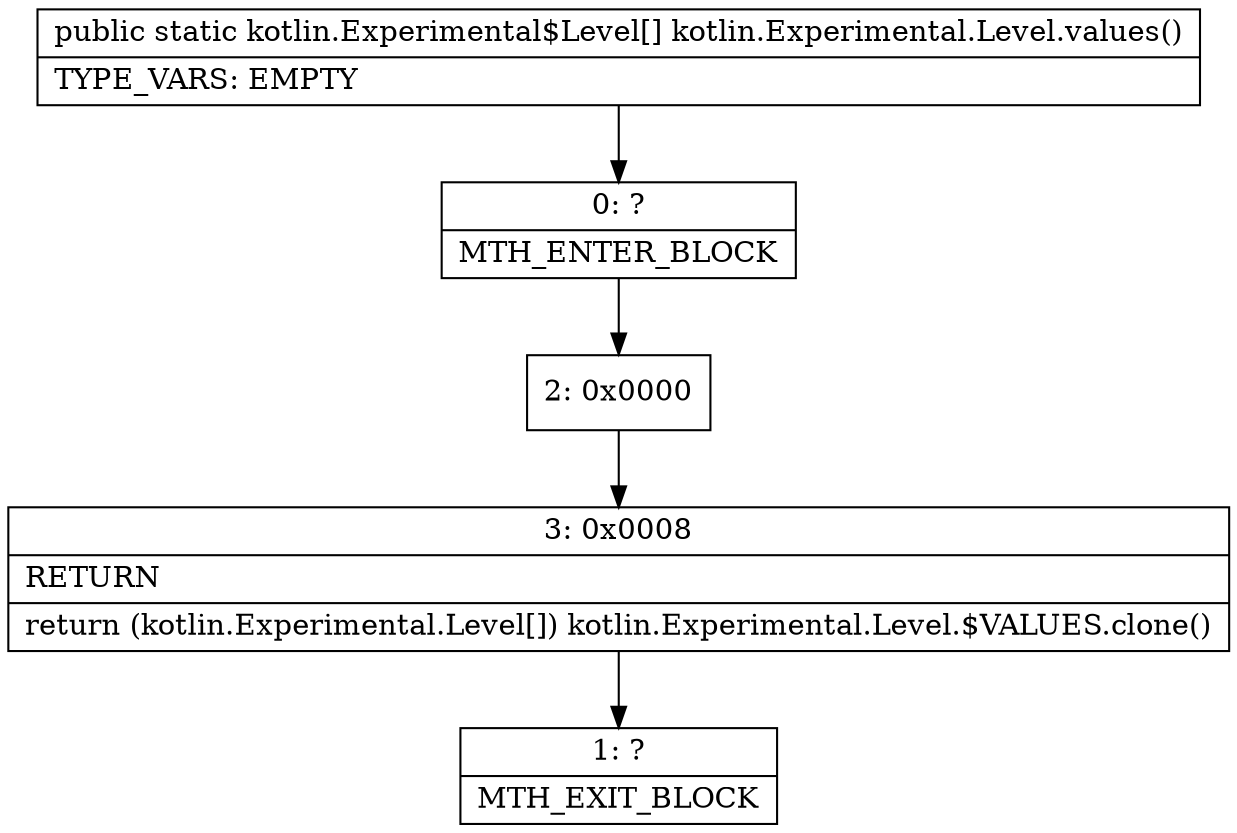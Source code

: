 digraph "CFG forkotlin.Experimental.Level.values()[Lkotlin\/Experimental$Level;" {
Node_0 [shape=record,label="{0\:\ ?|MTH_ENTER_BLOCK\l}"];
Node_2 [shape=record,label="{2\:\ 0x0000}"];
Node_3 [shape=record,label="{3\:\ 0x0008|RETURN\l|return (kotlin.Experimental.Level[]) kotlin.Experimental.Level.$VALUES.clone()\l}"];
Node_1 [shape=record,label="{1\:\ ?|MTH_EXIT_BLOCK\l}"];
MethodNode[shape=record,label="{public static kotlin.Experimental$Level[] kotlin.Experimental.Level.values()  | TYPE_VARS: EMPTY\l}"];
MethodNode -> Node_0;Node_0 -> Node_2;
Node_2 -> Node_3;
Node_3 -> Node_1;
}

